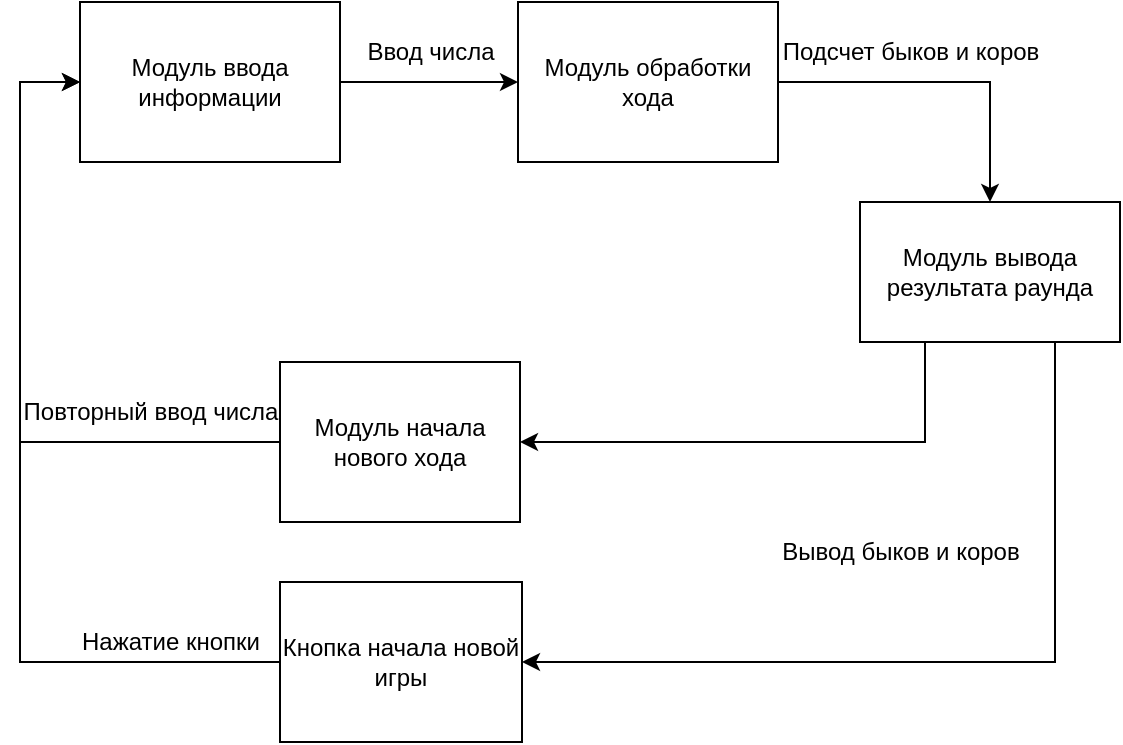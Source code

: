 <mxfile version="20.8.16" type="device"><diagram name="Страница 1" id="xN085AevRExuSiY-HjMy"><mxGraphModel dx="1434" dy="796" grid="1" gridSize="10" guides="1" tooltips="1" connect="1" arrows="1" fold="1" page="1" pageScale="1" pageWidth="827" pageHeight="1169" math="0" shadow="0"><root><mxCell id="0"/><mxCell id="1" parent="0"/><mxCell id="C7Hna8RxLzFOYUcjddv6-8" style="edgeStyle=orthogonalEdgeStyle;rounded=0;orthogonalLoop=1;jettySize=auto;html=1;exitX=1;exitY=0.5;exitDx=0;exitDy=0;" edge="1" parent="1" source="C7Hna8RxLzFOYUcjddv6-1" target="C7Hna8RxLzFOYUcjddv6-2"><mxGeometry relative="1" as="geometry"/></mxCell><mxCell id="C7Hna8RxLzFOYUcjddv6-1" value="Модуль обработки хода" style="rounded=0;whiteSpace=wrap;html=1;" vertex="1" parent="1"><mxGeometry x="349" y="230" width="130" height="80" as="geometry"/></mxCell><mxCell id="C7Hna8RxLzFOYUcjddv6-18" style="edgeStyle=orthogonalEdgeStyle;rounded=0;orthogonalLoop=1;jettySize=auto;html=1;exitX=0.75;exitY=1;exitDx=0;exitDy=0;entryX=1;entryY=0.5;entryDx=0;entryDy=0;" edge="1" parent="1" source="C7Hna8RxLzFOYUcjddv6-2" target="C7Hna8RxLzFOYUcjddv6-14"><mxGeometry relative="1" as="geometry"/></mxCell><mxCell id="C7Hna8RxLzFOYUcjddv6-19" style="edgeStyle=orthogonalEdgeStyle;rounded=0;orthogonalLoop=1;jettySize=auto;html=1;exitX=0.25;exitY=1;exitDx=0;exitDy=0;entryX=1;entryY=0.5;entryDx=0;entryDy=0;" edge="1" parent="1" source="C7Hna8RxLzFOYUcjddv6-2" target="C7Hna8RxLzFOYUcjddv6-10"><mxGeometry relative="1" as="geometry"/></mxCell><mxCell id="C7Hna8RxLzFOYUcjddv6-2" value="Модуль вывода результата раунда" style="rounded=0;whiteSpace=wrap;html=1;" vertex="1" parent="1"><mxGeometry x="520" y="330" width="130" height="70" as="geometry"/></mxCell><mxCell id="C7Hna8RxLzFOYUcjddv6-4" value="Вывод быков и коров" style="text;html=1;align=center;verticalAlign=middle;resizable=0;points=[];autosize=1;strokeColor=none;fillColor=none;" vertex="1" parent="1"><mxGeometry x="470" y="490" width="140" height="30" as="geometry"/></mxCell><mxCell id="C7Hna8RxLzFOYUcjddv6-7" style="edgeStyle=orthogonalEdgeStyle;rounded=0;orthogonalLoop=1;jettySize=auto;html=1;exitX=1;exitY=0.5;exitDx=0;exitDy=0;entryX=0;entryY=0.5;entryDx=0;entryDy=0;" edge="1" parent="1" source="C7Hna8RxLzFOYUcjddv6-5" target="C7Hna8RxLzFOYUcjddv6-1"><mxGeometry relative="1" as="geometry"/></mxCell><mxCell id="C7Hna8RxLzFOYUcjddv6-5" value="Модуль ввода информации" style="rounded=0;whiteSpace=wrap;html=1;" vertex="1" parent="1"><mxGeometry x="130" y="230" width="130" height="80" as="geometry"/></mxCell><mxCell id="C7Hna8RxLzFOYUcjddv6-9" value="Ввод числа" style="text;html=1;align=center;verticalAlign=middle;resizable=0;points=[];autosize=1;strokeColor=none;fillColor=none;" vertex="1" parent="1"><mxGeometry x="260" y="240" width="90" height="30" as="geometry"/></mxCell><mxCell id="C7Hna8RxLzFOYUcjddv6-12" style="edgeStyle=orthogonalEdgeStyle;rounded=0;orthogonalLoop=1;jettySize=auto;html=1;exitX=0;exitY=0.5;exitDx=0;exitDy=0;entryX=0;entryY=0.5;entryDx=0;entryDy=0;" edge="1" parent="1" source="C7Hna8RxLzFOYUcjddv6-10" target="C7Hna8RxLzFOYUcjddv6-5"><mxGeometry relative="1" as="geometry"><Array as="points"><mxPoint x="100" y="450"/><mxPoint x="100" y="270"/></Array></mxGeometry></mxCell><mxCell id="C7Hna8RxLzFOYUcjddv6-10" value="Модуль начала нового хода" style="rounded=0;whiteSpace=wrap;html=1;" vertex="1" parent="1"><mxGeometry x="230" y="410" width="120" height="80" as="geometry"/></mxCell><mxCell id="C7Hna8RxLzFOYUcjddv6-16" style="edgeStyle=orthogonalEdgeStyle;rounded=0;orthogonalLoop=1;jettySize=auto;html=1;exitX=0;exitY=0.5;exitDx=0;exitDy=0;entryX=0;entryY=0.5;entryDx=0;entryDy=0;" edge="1" parent="1" source="C7Hna8RxLzFOYUcjddv6-14" target="C7Hna8RxLzFOYUcjddv6-5"><mxGeometry relative="1" as="geometry"><Array as="points"><mxPoint x="100" y="560"/><mxPoint x="100" y="270"/></Array></mxGeometry></mxCell><mxCell id="C7Hna8RxLzFOYUcjddv6-14" value="Кнопка начала новой игры" style="rounded=0;whiteSpace=wrap;html=1;" vertex="1" parent="1"><mxGeometry x="230" y="520" width="121" height="80" as="geometry"/></mxCell><mxCell id="C7Hna8RxLzFOYUcjddv6-20" value="Нажатие кнопки" style="text;html=1;align=center;verticalAlign=middle;resizable=0;points=[];autosize=1;strokeColor=none;fillColor=none;" vertex="1" parent="1"><mxGeometry x="120" y="535" width="110" height="30" as="geometry"/></mxCell><mxCell id="C7Hna8RxLzFOYUcjddv6-21" value="Повторный ввод числа" style="text;html=1;align=center;verticalAlign=middle;resizable=0;points=[];autosize=1;strokeColor=none;fillColor=none;" vertex="1" parent="1"><mxGeometry x="90" y="420" width="150" height="30" as="geometry"/></mxCell><mxCell id="C7Hna8RxLzFOYUcjddv6-22" value="Подсчет быков и коров" style="text;html=1;align=center;verticalAlign=middle;resizable=0;points=[];autosize=1;strokeColor=none;fillColor=none;" vertex="1" parent="1"><mxGeometry x="470" y="240" width="150" height="30" as="geometry"/></mxCell></root></mxGraphModel></diagram></mxfile>